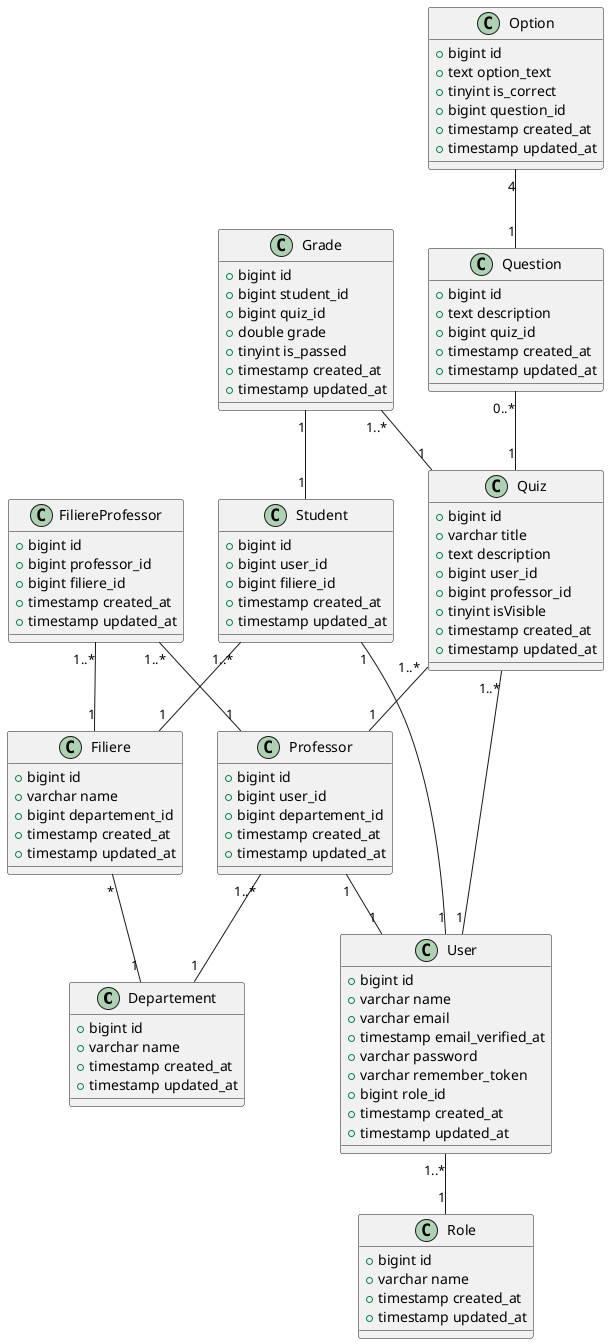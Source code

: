 @startuml

class Departement {
  + bigint id
  + varchar name
  + timestamp created_at
  + timestamp updated_at
}

class Filiere {
  + bigint id
  + varchar name
  + bigint departement_id
  + timestamp created_at
  + timestamp updated_at
}

class FiliereProfessor {
  + bigint id
  + bigint professor_id
  + bigint filiere_id
  + timestamp created_at
  + timestamp updated_at
}

class Grade {
  + bigint id
  + bigint student_id
  + bigint quiz_id
  + double grade
  + tinyint is_passed
  + timestamp created_at
  + timestamp updated_at
}

class Option {
  + bigint id
  + text option_text
  + tinyint is_correct
  + bigint question_id
  + timestamp created_at
  + timestamp updated_at
}

class Professor {
  + bigint id
  + bigint user_id
  + bigint departement_id
  + timestamp created_at
  + timestamp updated_at
}

class Question {
  + bigint id
  + text description
  + bigint quiz_id
  + timestamp created_at
  + timestamp updated_at
}

class Quiz {
  + bigint id
  + varchar title
  + text description
  + bigint user_id
  + bigint professor_id
  + tinyint isVisible
  + timestamp created_at
  + timestamp updated_at
}

class Role {
  + bigint id
  + varchar name
  + timestamp created_at
  + timestamp updated_at
}

class Student {
  + bigint id
  + bigint user_id
  + bigint filiere_id
  + timestamp created_at
  + timestamp updated_at
}

class User {
  + bigint id
  + varchar name
  + varchar email
  + timestamp email_verified_at
  + varchar password
  + varchar remember_token
  + bigint role_id
  + timestamp created_at
  + timestamp updated_at
}

Filiere "*" -- "1" Departement
FiliereProfessor "1..*" -- "1" Filiere
FiliereProfessor "1..*" -- "1" Professor
Grade "1" -- "1" Student
Grade "1..*" -- "1" Quiz
Option "4" -- "1" Question
Professor "1..*" -- "1" Departement
Professor "1" -- "1" User
Question "0..*" -- "1" Quiz
Quiz "1..*" -- "1" Professor
Quiz "1..*" -- "1" User
Student "1..*" -- "1" Filiere
Student "1" -- "1" User
User "1..*" -- "1" Role

@enduml
